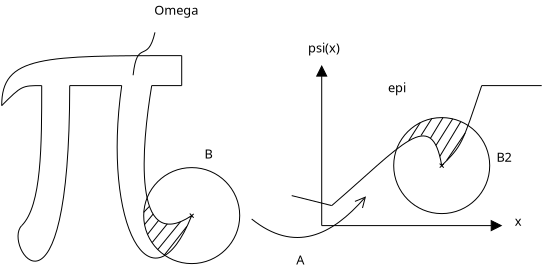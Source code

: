 <?xml version="1.0" encoding="UTF-8"?>
<dia:diagram xmlns:dia="http://www.lysator.liu.se/~alla/dia/">
  <dia:layer name="Bakgrund" visible="true" connectable="true" active="true">
    <dia:object type="Standard - BezierLine" version="0" id="O0">
      <dia:attribute name="obj_pos">
        <dia:point val="1,-9"/>
      </dia:attribute>
      <dia:attribute name="obj_bb">
        <dia:rectangle val="0.975,-11.525;10.025,-8.975"/>
      </dia:attribute>
      <dia:attribute name="bez_points">
        <dia:point val="1,-9"/>
        <dia:point val="1,-11.5"/>
        <dia:point val="3,-11.5"/>
        <dia:point val="10,-11.5"/>
      </dia:attribute>
      <dia:attribute name="corner_types">
        <dia:enum val="0"/>
        <dia:enum val="0"/>
      </dia:attribute>
      <dia:attribute name="line_width">
        <dia:real val="0.05"/>
      </dia:attribute>
    </dia:object>
    <dia:object type="Standard - BezierLine" version="0" id="O1">
      <dia:attribute name="obj_pos">
        <dia:point val="1,-9"/>
      </dia:attribute>
      <dia:attribute name="obj_bb">
        <dia:rectangle val="0.965,-10.025;3.025,-8.965"/>
      </dia:attribute>
      <dia:attribute name="bez_points">
        <dia:point val="1,-9"/>
        <dia:point val="2,-10"/>
        <dia:point val="2.004,-10"/>
        <dia:point val="3,-10"/>
      </dia:attribute>
      <dia:attribute name="corner_types">
        <dia:enum val="0"/>
        <dia:enum val="0"/>
      </dia:attribute>
      <dia:attribute name="line_width">
        <dia:real val="0.05"/>
      </dia:attribute>
    </dia:object>
    <dia:object type="Standard - BezierLine" version="0" id="O2">
      <dia:attribute name="obj_pos">
        <dia:point val="3,-10"/>
      </dia:attribute>
      <dia:attribute name="obj_bb">
        <dia:rectangle val="1.965,-10.025;3.025,-2.965"/>
      </dia:attribute>
      <dia:attribute name="bez_points">
        <dia:point val="3,-10"/>
        <dia:point val="3,-7"/>
        <dia:point val="3,-4"/>
        <dia:point val="2,-3"/>
      </dia:attribute>
      <dia:attribute name="corner_types">
        <dia:enum val="0"/>
        <dia:enum val="0"/>
      </dia:attribute>
      <dia:attribute name="line_width">
        <dia:real val="0.05"/>
      </dia:attribute>
    </dia:object>
    <dia:object type="Standard - BezierLine" version="0" id="O3">
      <dia:attribute name="obj_pos">
        <dia:point val="2,-3"/>
      </dia:attribute>
      <dia:attribute name="obj_bb">
        <dia:rectangle val="1.791,-10.025;4.425,-1.197"/>
      </dia:attribute>
      <dia:attribute name="bez_points">
        <dia:point val="2,-3"/>
        <dia:point val="1,-2"/>
        <dia:point val="4.4,3"/>
        <dia:point val="4.4,-10"/>
      </dia:attribute>
      <dia:attribute name="corner_types">
        <dia:enum val="0"/>
        <dia:enum val="0"/>
      </dia:attribute>
      <dia:attribute name="line_width">
        <dia:real val="0.05"/>
      </dia:attribute>
    </dia:object>
    <dia:object type="Standard - Line" version="0" id="O4">
      <dia:attribute name="obj_pos">
        <dia:point val="4.4,-10"/>
      </dia:attribute>
      <dia:attribute name="obj_bb">
        <dia:rectangle val="4.375,-10.025;7.025,-9.975"/>
      </dia:attribute>
      <dia:attribute name="conn_endpoints">
        <dia:point val="4.4,-10"/>
        <dia:point val="7,-10"/>
      </dia:attribute>
      <dia:attribute name="numcp">
        <dia:int val="1"/>
      </dia:attribute>
      <dia:attribute name="line_width">
        <dia:real val="0.05"/>
      </dia:attribute>
    </dia:object>
    <dia:object type="Standard - BezierLine" version="0" id="O5">
      <dia:attribute name="obj_pos">
        <dia:point val="7,-10"/>
      </dia:attribute>
      <dia:attribute name="obj_bb">
        <dia:rectangle val="6.747,-10.028;10.533,-1.351"/>
      </dia:attribute>
      <dia:attribute name="bez_points">
        <dia:point val="7,-10"/>
        <dia:point val="6,-3"/>
        <dia:point val="8.5,1.5"/>
        <dia:point val="10.5,-3.5"/>
      </dia:attribute>
      <dia:attribute name="corner_types">
        <dia:enum val="0"/>
        <dia:enum val="0"/>
      </dia:attribute>
      <dia:attribute name="line_width">
        <dia:real val="0.05"/>
      </dia:attribute>
    </dia:object>
    <dia:object type="Standard - BezierLine" version="0" id="O6">
      <dia:attribute name="obj_pos">
        <dia:point val="8.5,-10"/>
      </dia:attribute>
      <dia:attribute name="obj_bb">
        <dia:rectangle val="8.097,-10.029;10.535,-3.047"/>
      </dia:attribute>
      <dia:attribute name="bez_points">
        <dia:point val="8.5,-10"/>
        <dia:point val="8,-7"/>
        <dia:point val="7.5,-1.5"/>
        <dia:point val="10.5,-3.5"/>
      </dia:attribute>
      <dia:attribute name="corner_types">
        <dia:enum val="0"/>
        <dia:enum val="0"/>
      </dia:attribute>
      <dia:attribute name="line_width">
        <dia:real val="0.05"/>
      </dia:attribute>
    </dia:object>
    <dia:object type="Standard - Line" version="0" id="O7">
      <dia:attribute name="obj_pos">
        <dia:point val="8.5,-10"/>
      </dia:attribute>
      <dia:attribute name="obj_bb">
        <dia:rectangle val="8.475,-10.025;10.025,-9.975"/>
      </dia:attribute>
      <dia:attribute name="conn_endpoints">
        <dia:point val="8.5,-10"/>
        <dia:point val="10,-10"/>
      </dia:attribute>
      <dia:attribute name="numcp">
        <dia:int val="1"/>
      </dia:attribute>
      <dia:attribute name="line_width">
        <dia:real val="0.05"/>
      </dia:attribute>
    </dia:object>
    <dia:object type="Standard - Line" version="0" id="O8">
      <dia:attribute name="obj_pos">
        <dia:point val="10,-10"/>
      </dia:attribute>
      <dia:attribute name="obj_bb">
        <dia:rectangle val="9.975,-11.525;10.025,-9.975"/>
      </dia:attribute>
      <dia:attribute name="conn_endpoints">
        <dia:point val="10,-10"/>
        <dia:point val="10,-11.5"/>
      </dia:attribute>
      <dia:attribute name="numcp">
        <dia:int val="1"/>
      </dia:attribute>
      <dia:attribute name="line_width">
        <dia:real val="0.05"/>
      </dia:attribute>
    </dia:object>
    <dia:object type="Standard - Ellipse" version="0" id="O9">
      <dia:attribute name="obj_pos">
        <dia:point val="8.1,-5.9"/>
      </dia:attribute>
      <dia:attribute name="obj_bb">
        <dia:rectangle val="8.075,-5.925;12.925,-1.075"/>
      </dia:attribute>
      <dia:attribute name="elem_corner">
        <dia:point val="8.1,-5.9"/>
      </dia:attribute>
      <dia:attribute name="elem_width">
        <dia:real val="4.8"/>
      </dia:attribute>
      <dia:attribute name="elem_height">
        <dia:real val="4.8"/>
      </dia:attribute>
      <dia:attribute name="border_width">
        <dia:real val="0.05"/>
      </dia:attribute>
      <dia:attribute name="show_background">
        <dia:boolean val="false"/>
      </dia:attribute>
    </dia:object>
    <dia:object type="Standard - Line" version="0" id="O10">
      <dia:attribute name="obj_pos">
        <dia:point val="17,-3"/>
      </dia:attribute>
      <dia:attribute name="obj_bb">
        <dia:rectangle val="16.709,-11.031;17.291,-2.975"/>
      </dia:attribute>
      <dia:attribute name="conn_endpoints">
        <dia:point val="17,-3"/>
        <dia:point val="17,-11"/>
      </dia:attribute>
      <dia:attribute name="numcp">
        <dia:int val="1"/>
      </dia:attribute>
      <dia:attribute name="line_width">
        <dia:real val="0.05"/>
      </dia:attribute>
      <dia:attribute name="end_arrow">
        <dia:enum val="3"/>
      </dia:attribute>
      <dia:attribute name="end_arrow_length">
        <dia:real val="0.5"/>
      </dia:attribute>
      <dia:attribute name="end_arrow_width">
        <dia:real val="0.5"/>
      </dia:attribute>
    </dia:object>
    <dia:object type="Standard - Line" version="0" id="O11">
      <dia:attribute name="obj_pos">
        <dia:point val="17,-3"/>
      </dia:attribute>
      <dia:attribute name="obj_bb">
        <dia:rectangle val="16.975,-3.29;26.031,-2.71"/>
      </dia:attribute>
      <dia:attribute name="conn_endpoints">
        <dia:point val="17,-3"/>
        <dia:point val="26,-3"/>
      </dia:attribute>
      <dia:attribute name="numcp">
        <dia:int val="1"/>
      </dia:attribute>
      <dia:attribute name="line_width">
        <dia:real val="0.05"/>
      </dia:attribute>
      <dia:attribute name="end_arrow">
        <dia:enum val="3"/>
      </dia:attribute>
      <dia:attribute name="end_arrow_length">
        <dia:real val="0.5"/>
      </dia:attribute>
      <dia:attribute name="end_arrow_width">
        <dia:real val="0.5"/>
      </dia:attribute>
    </dia:object>
    <dia:object type="Standard - BezierLine" version="0" id="O12">
      <dia:attribute name="obj_pos">
        <dia:point val="17.5,-4"/>
      </dia:attribute>
      <dia:attribute name="obj_bb">
        <dia:rectangle val="17.465,-7.509;23.029,-3.965"/>
      </dia:attribute>
      <dia:attribute name="bez_points">
        <dia:point val="17.5,-4"/>
        <dia:point val="21,-7"/>
        <dia:point val="22.5,-9"/>
        <dia:point val="23,-6"/>
      </dia:attribute>
      <dia:attribute name="corner_types">
        <dia:enum val="0"/>
        <dia:enum val="0"/>
      </dia:attribute>
      <dia:attribute name="line_width">
        <dia:real val="0.05"/>
      </dia:attribute>
    </dia:object>
    <dia:object type="Standard - BezierLine" version="0" id="O13">
      <dia:attribute name="obj_pos">
        <dia:point val="23,-6"/>
      </dia:attribute>
      <dia:attribute name="obj_bb">
        <dia:rectangle val="22.965,-10.032;25.032,-5.965"/>
      </dia:attribute>
      <dia:attribute name="bez_points">
        <dia:point val="23,-6"/>
        <dia:point val="24,-7"/>
        <dia:point val="24,-7"/>
        <dia:point val="25,-10"/>
      </dia:attribute>
      <dia:attribute name="corner_types">
        <dia:enum val="0"/>
        <dia:enum val="0"/>
      </dia:attribute>
      <dia:attribute name="line_width">
        <dia:real val="0.05"/>
      </dia:attribute>
    </dia:object>
    <dia:object type="Standard - BezierLine" version="0" id="O14">
      <dia:attribute name="obj_pos">
        <dia:point val="13.498,-3.329"/>
      </dia:attribute>
      <dia:attribute name="obj_bb">
        <dia:rectangle val="13.463,-4.464;19.216,-2.38"/>
      </dia:attribute>
      <dia:attribute name="bez_points">
        <dia:point val="13.498,-3.329"/>
        <dia:point val="15.642,-1.605"/>
        <dia:point val="17.492,-2.488"/>
        <dia:point val="19.216,-4.464"/>
      </dia:attribute>
      <dia:attribute name="corner_types">
        <dia:enum val="0"/>
        <dia:enum val="0"/>
      </dia:attribute>
      <dia:attribute name="line_width">
        <dia:real val="0.05"/>
      </dia:attribute>
      <dia:attribute name="end_arrow">
        <dia:enum val="1"/>
      </dia:attribute>
      <dia:attribute name="end_arrow_length">
        <dia:real val="0.5"/>
      </dia:attribute>
      <dia:attribute name="end_arrow_width">
        <dia:real val="0.5"/>
      </dia:attribute>
    </dia:object>
    <dia:object type="Standard - BezierLine" version="0" id="O15">
      <dia:attribute name="obj_pos">
        <dia:point val="7.57,-10.518"/>
      </dia:attribute>
      <dia:attribute name="obj_bb">
        <dia:rectangle val="7.542,-12.693;8.693,-10.491"/>
      </dia:attribute>
      <dia:attribute name="bez_points">
        <dia:point val="7.57,-10.518"/>
        <dia:point val="7.78,-12.41"/>
        <dia:point val="8.285,-11.023"/>
        <dia:point val="8.663,-12.662"/>
      </dia:attribute>
      <dia:attribute name="corner_types">
        <dia:enum val="0"/>
        <dia:enum val="0"/>
      </dia:attribute>
      <dia:attribute name="line_width">
        <dia:real val="0.05"/>
      </dia:attribute>
    </dia:object>
    <dia:object type="Standard - Text" version="1" id="O16">
      <dia:attribute name="obj_pos">
        <dia:point val="8.621,-13.545"/>
      </dia:attribute>
      <dia:attribute name="obj_bb">
        <dia:rectangle val="8.621,-14.158;10.955,-13.357"/>
      </dia:attribute>
      <dia:attribute name="text">
        <dia:composite type="text">
          <dia:attribute name="string">
            <dia:string>#Omega#</dia:string>
          </dia:attribute>
          <dia:attribute name="font">
            <dia:font family="sans" style="0" name="Helvetica"/>
          </dia:attribute>
          <dia:attribute name="height">
            <dia:real val="0.8"/>
          </dia:attribute>
          <dia:attribute name="pos">
            <dia:point val="8.621,-13.545"/>
          </dia:attribute>
          <dia:attribute name="color">
            <dia:color val="#000000ff"/>
          </dia:attribute>
          <dia:attribute name="alignment">
            <dia:enum val="0"/>
          </dia:attribute>
        </dia:composite>
      </dia:attribute>
      <dia:attribute name="valign">
        <dia:enum val="3"/>
      </dia:attribute>
    </dia:object>
    <dia:object type="Standard - Text" version="1" id="O17">
      <dia:attribute name="obj_pos">
        <dia:point val="15.726,-1.059"/>
      </dia:attribute>
      <dia:attribute name="obj_bb">
        <dia:rectangle val="15.726,-1.653;16.164,-0.908"/>
      </dia:attribute>
      <dia:attribute name="text">
        <dia:composite type="text">
          <dia:attribute name="string">
            <dia:string>#A#</dia:string>
          </dia:attribute>
          <dia:attribute name="font">
            <dia:font family="sans" style="0" name="Helvetica"/>
          </dia:attribute>
          <dia:attribute name="height">
            <dia:real val="0.8"/>
          </dia:attribute>
          <dia:attribute name="pos">
            <dia:point val="15.726,-1.059"/>
          </dia:attribute>
          <dia:attribute name="color">
            <dia:color val="#000000ff"/>
          </dia:attribute>
          <dia:attribute name="alignment">
            <dia:enum val="0"/>
          </dia:attribute>
        </dia:composite>
      </dia:attribute>
      <dia:attribute name="valign">
        <dia:enum val="3"/>
      </dia:attribute>
    </dia:object>
    <dia:object type="Standard - Text" version="1" id="O18">
      <dia:attribute name="obj_pos">
        <dia:point val="11.14,-6.357"/>
      </dia:attribute>
      <dia:attribute name="obj_bb">
        <dia:rectangle val="11.14,-6.951;11.58,-6.206"/>
      </dia:attribute>
      <dia:attribute name="text">
        <dia:composite type="text">
          <dia:attribute name="string">
            <dia:string>#B#</dia:string>
          </dia:attribute>
          <dia:attribute name="font">
            <dia:font family="sans" style="0" name="Helvetica"/>
          </dia:attribute>
          <dia:attribute name="height">
            <dia:real val="0.8"/>
          </dia:attribute>
          <dia:attribute name="pos">
            <dia:point val="11.14,-6.357"/>
          </dia:attribute>
          <dia:attribute name="color">
            <dia:color val="#000000ff"/>
          </dia:attribute>
          <dia:attribute name="alignment">
            <dia:enum val="0"/>
          </dia:attribute>
        </dia:composite>
      </dia:attribute>
      <dia:attribute name="valign">
        <dia:enum val="3"/>
      </dia:attribute>
    </dia:object>
    <dia:object type="Standard - Line" version="0" id="O19">
      <dia:attribute name="obj_pos">
        <dia:point val="25,-10"/>
      </dia:attribute>
      <dia:attribute name="obj_bb">
        <dia:rectangle val="24.975,-10.025;28.025,-9.975"/>
      </dia:attribute>
      <dia:attribute name="conn_endpoints">
        <dia:point val="25,-10"/>
        <dia:point val="28,-10"/>
      </dia:attribute>
      <dia:attribute name="numcp">
        <dia:int val="1"/>
      </dia:attribute>
      <dia:attribute name="line_width">
        <dia:real val="0.05"/>
      </dia:attribute>
    </dia:object>
    <dia:object type="Standard - Text" version="1" id="O20">
      <dia:attribute name="obj_pos">
        <dia:point val="20.319,-9.671"/>
      </dia:attribute>
      <dia:attribute name="obj_bb">
        <dia:rectangle val="20.319,-10.265;21.294,-9.52"/>
      </dia:attribute>
      <dia:attribute name="text">
        <dia:composite type="text">
          <dia:attribute name="string">
            <dia:string>#epi#</dia:string>
          </dia:attribute>
          <dia:attribute name="font">
            <dia:font family="sans" style="0" name="Helvetica"/>
          </dia:attribute>
          <dia:attribute name="height">
            <dia:real val="0.8"/>
          </dia:attribute>
          <dia:attribute name="pos">
            <dia:point val="20.319,-9.671"/>
          </dia:attribute>
          <dia:attribute name="color">
            <dia:color val="#000000ff"/>
          </dia:attribute>
          <dia:attribute name="alignment">
            <dia:enum val="0"/>
          </dia:attribute>
        </dia:composite>
      </dia:attribute>
      <dia:attribute name="valign">
        <dia:enum val="3"/>
      </dia:attribute>
    </dia:object>
    <dia:object type="Standard - Text" version="1" id="O21">
      <dia:attribute name="obj_pos">
        <dia:point val="26.658,-2.993"/>
      </dia:attribute>
      <dia:attribute name="obj_bb">
        <dia:rectangle val="26.658,-3.587;27.035,-2.842"/>
      </dia:attribute>
      <dia:attribute name="text">
        <dia:composite type="text">
          <dia:attribute name="string">
            <dia:string>#x#</dia:string>
          </dia:attribute>
          <dia:attribute name="font">
            <dia:font family="sans" style="0" name="Helvetica"/>
          </dia:attribute>
          <dia:attribute name="height">
            <dia:real val="0.8"/>
          </dia:attribute>
          <dia:attribute name="pos">
            <dia:point val="26.658,-2.993"/>
          </dia:attribute>
          <dia:attribute name="color">
            <dia:color val="#000000ff"/>
          </dia:attribute>
          <dia:attribute name="alignment">
            <dia:enum val="0"/>
          </dia:attribute>
        </dia:composite>
      </dia:attribute>
      <dia:attribute name="valign">
        <dia:enum val="3"/>
      </dia:attribute>
    </dia:object>
    <dia:object type="Standard - Text" version="1" id="O22">
      <dia:attribute name="obj_pos">
        <dia:point val="16.315,-11.653"/>
      </dia:attribute>
      <dia:attribute name="obj_bb">
        <dia:rectangle val="16.315,-12.248;18.108,-11.502"/>
      </dia:attribute>
      <dia:attribute name="text">
        <dia:composite type="text">
          <dia:attribute name="string">
            <dia:string>#psi(x)#</dia:string>
          </dia:attribute>
          <dia:attribute name="font">
            <dia:font family="sans" style="0" name="Helvetica"/>
          </dia:attribute>
          <dia:attribute name="height">
            <dia:real val="0.8"/>
          </dia:attribute>
          <dia:attribute name="pos">
            <dia:point val="16.315,-11.653"/>
          </dia:attribute>
          <dia:attribute name="color">
            <dia:color val="#000000ff"/>
          </dia:attribute>
          <dia:attribute name="alignment">
            <dia:enum val="0"/>
          </dia:attribute>
        </dia:composite>
      </dia:attribute>
      <dia:attribute name="valign">
        <dia:enum val="3"/>
      </dia:attribute>
    </dia:object>
    <dia:object type="Standard - Ellipse" version="0" id="O23">
      <dia:attribute name="obj_pos">
        <dia:point val="20.6,-8.4"/>
      </dia:attribute>
      <dia:attribute name="obj_bb">
        <dia:rectangle val="20.575,-8.425;25.425,-3.575"/>
      </dia:attribute>
      <dia:attribute name="elem_corner">
        <dia:point val="20.6,-8.4"/>
      </dia:attribute>
      <dia:attribute name="elem_width">
        <dia:real val="4.8"/>
      </dia:attribute>
      <dia:attribute name="elem_height">
        <dia:real val="4.8"/>
      </dia:attribute>
      <dia:attribute name="border_width">
        <dia:real val="0.05"/>
      </dia:attribute>
      <dia:attribute name="show_background">
        <dia:boolean val="false"/>
      </dia:attribute>
    </dia:object>
    <dia:object type="Standard - Line" version="0" id="O24">
      <dia:attribute name="obj_pos">
        <dia:point val="17.5,-4"/>
      </dia:attribute>
      <dia:attribute name="obj_bb">
        <dia:rectangle val="15.47,-4.53;17.53,-3.97"/>
      </dia:attribute>
      <dia:attribute name="conn_endpoints">
        <dia:point val="17.5,-4"/>
        <dia:point val="15.5,-4.5"/>
      </dia:attribute>
      <dia:attribute name="numcp">
        <dia:int val="1"/>
      </dia:attribute>
      <dia:attribute name="line_width">
        <dia:real val="0.05"/>
      </dia:attribute>
    </dia:object>
    <dia:object type="Standard - Line" version="0" id="O25">
      <dia:attribute name="obj_pos">
        <dia:point val="8.803,-1.803"/>
      </dia:attribute>
      <dia:attribute name="obj_bb">
        <dia:rectangle val="8.768,-3.232;9.978,-1.768"/>
      </dia:attribute>
      <dia:attribute name="conn_endpoints">
        <dia:point val="8.803,-1.803"/>
        <dia:point val="9.942,-3.197"/>
      </dia:attribute>
      <dia:attribute name="numcp">
        <dia:int val="1"/>
      </dia:attribute>
      <dia:attribute name="line_width">
        <dia:real val="0.05"/>
      </dia:attribute>
      <dia:connections>
        <dia:connection handle="0" to="O9" connection="5"/>
      </dia:connections>
    </dia:object>
    <dia:object type="Standard - Line" version="0" id="O26">
      <dia:attribute name="obj_pos">
        <dia:point val="8.525,-2.154"/>
      </dia:attribute>
      <dia:attribute name="obj_bb">
        <dia:rectangle val="8.49,-3.123;9.316,-2.119"/>
      </dia:attribute>
      <dia:attribute name="conn_endpoints">
        <dia:point val="8.525,-2.154"/>
        <dia:point val="9.281,-3.088"/>
      </dia:attribute>
      <dia:attribute name="numcp">
        <dia:int val="1"/>
      </dia:attribute>
      <dia:attribute name="line_width">
        <dia:real val="0.05"/>
      </dia:attribute>
    </dia:object>
    <dia:object type="Standard - Line" version="0" id="O27">
      <dia:attribute name="obj_pos">
        <dia:point val="8.293,-2.563"/>
      </dia:attribute>
      <dia:attribute name="obj_bb">
        <dia:rectangle val="8.258,-3.307;8.887,-2.528"/>
      </dia:attribute>
      <dia:attribute name="conn_endpoints">
        <dia:point val="8.293,-2.563"/>
        <dia:point val="8.852,-3.272"/>
      </dia:attribute>
      <dia:attribute name="numcp">
        <dia:int val="1"/>
      </dia:attribute>
      <dia:attribute name="line_width">
        <dia:real val="0.05"/>
      </dia:attribute>
    </dia:object>
    <dia:object type="Standard - Line" version="0" id="O28">
      <dia:attribute name="obj_pos">
        <dia:point val="8.143,-3.053"/>
      </dia:attribute>
      <dia:attribute name="obj_bb">
        <dia:rectangle val="8.108,-3.613;8.608,-3.018"/>
      </dia:attribute>
      <dia:attribute name="conn_endpoints">
        <dia:point val="8.143,-3.053"/>
        <dia:point val="8.572,-3.578"/>
      </dia:attribute>
      <dia:attribute name="numcp">
        <dia:int val="1"/>
      </dia:attribute>
      <dia:attribute name="line_width">
        <dia:real val="0.05"/>
      </dia:attribute>
    </dia:object>
    <dia:object type="Standard - Line" version="0" id="O29">
      <dia:attribute name="obj_pos">
        <dia:point val="9.125,-1.52"/>
      </dia:attribute>
      <dia:attribute name="obj_bb">
        <dia:rectangle val="9.089,-2.993;10.291,-1.485"/>
      </dia:attribute>
      <dia:attribute name="conn_endpoints">
        <dia:point val="9.125,-1.52"/>
        <dia:point val="10.256,-2.958"/>
      </dia:attribute>
      <dia:attribute name="numcp">
        <dia:int val="1"/>
      </dia:attribute>
      <dia:attribute name="line_width">
        <dia:real val="0.05"/>
      </dia:attribute>
    </dia:object>
    <dia:object type="Standard - Line" version="0" id="O30">
      <dia:attribute name="obj_pos">
        <dia:point val="8.095,-3.66"/>
      </dia:attribute>
      <dia:attribute name="obj_bb">
        <dia:rectangle val="8.06,-3.988;8.41,-3.625"/>
      </dia:attribute>
      <dia:attribute name="conn_endpoints">
        <dia:point val="8.095,-3.66"/>
        <dia:point val="8.375,-3.953"/>
      </dia:attribute>
      <dia:attribute name="numcp">
        <dia:int val="1"/>
      </dia:attribute>
      <dia:attribute name="line_width">
        <dia:real val="0.05"/>
      </dia:attribute>
    </dia:object>
    <dia:object type="Standard - Line" version="0" id="O31">
      <dia:attribute name="obj_pos">
        <dia:point val="23.25,-6.264"/>
      </dia:attribute>
      <dia:attribute name="obj_bb">
        <dia:rectangle val="23.216,-7.659;24.207,-6.229"/>
      </dia:attribute>
      <dia:attribute name="conn_endpoints">
        <dia:point val="23.25,-6.264"/>
        <dia:point val="24.173,-7.624"/>
      </dia:attribute>
      <dia:attribute name="numcp">
        <dia:int val="1"/>
      </dia:attribute>
      <dia:attribute name="line_width">
        <dia:real val="0.05"/>
      </dia:attribute>
    </dia:object>
    <dia:object type="Standard - Line" version="0" id="O32">
      <dia:attribute name="obj_pos">
        <dia:point val="22.906,-6.463"/>
      </dia:attribute>
      <dia:attribute name="obj_bb">
        <dia:rectangle val="22.872,-8.225;23.983,-6.429"/>
      </dia:attribute>
      <dia:attribute name="conn_endpoints">
        <dia:point val="22.906,-6.463"/>
        <dia:point val="23.949,-8.191"/>
      </dia:attribute>
      <dia:attribute name="numcp">
        <dia:int val="1"/>
      </dia:attribute>
      <dia:attribute name="line_width">
        <dia:real val="0.05"/>
      </dia:attribute>
    </dia:object>
    <dia:object type="Standard - Line" version="0" id="O33">
      <dia:attribute name="obj_pos">
        <dia:point val="22.711,-7.006"/>
      </dia:attribute>
      <dia:attribute name="obj_bb">
        <dia:rectangle val="22.677,-8.376;23.585,-6.972"/>
      </dia:attribute>
      <dia:attribute name="conn_endpoints">
        <dia:point val="22.711,-7.006"/>
        <dia:point val="23.551,-8.341"/>
      </dia:attribute>
      <dia:attribute name="numcp">
        <dia:int val="1"/>
      </dia:attribute>
      <dia:attribute name="line_width">
        <dia:real val="0.05"/>
      </dia:attribute>
    </dia:object>
    <dia:object type="Standard - Line" version="0" id="O34">
      <dia:attribute name="obj_pos">
        <dia:point val="22.438,-7.367"/>
      </dia:attribute>
      <dia:attribute name="obj_bb">
        <dia:rectangle val="22.404,-8.437;23.098,-7.333"/>
      </dia:attribute>
      <dia:attribute name="conn_endpoints">
        <dia:point val="22.438,-7.367"/>
        <dia:point val="23.064,-8.402"/>
      </dia:attribute>
      <dia:attribute name="numcp">
        <dia:int val="1"/>
      </dia:attribute>
      <dia:attribute name="line_width">
        <dia:real val="0.05"/>
      </dia:attribute>
    </dia:object>
    <dia:object type="Standard - Line" version="0" id="O35">
      <dia:attribute name="obj_pos">
        <dia:point val="21.965,-7.504"/>
      </dia:attribute>
      <dia:attribute name="obj_bb">
        <dia:rectangle val="21.931,-8.384;22.536,-7.469"/>
      </dia:attribute>
      <dia:attribute name="conn_endpoints">
        <dia:point val="21.965,-7.504"/>
        <dia:point val="22.502,-8.35"/>
      </dia:attribute>
      <dia:attribute name="numcp">
        <dia:int val="1"/>
      </dia:attribute>
      <dia:attribute name="line_width">
        <dia:real val="0.05"/>
      </dia:attribute>
    </dia:object>
    <dia:object type="Standard - Line" version="0" id="O36">
      <dia:attribute name="obj_pos">
        <dia:point val="21.345,-7.241"/>
      </dia:attribute>
      <dia:attribute name="obj_bb">
        <dia:rectangle val="21.311,-8.184;21.963,-7.206"/>
      </dia:attribute>
      <dia:attribute name="conn_endpoints">
        <dia:point val="21.345,-7.241"/>
        <dia:point val="21.929,-8.15"/>
      </dia:attribute>
      <dia:attribute name="numcp">
        <dia:int val="1"/>
      </dia:attribute>
      <dia:attribute name="line_width">
        <dia:real val="0.05"/>
      </dia:attribute>
    </dia:object>
    <dia:object type="Standard - Line" version="0" id="O37">
      <dia:attribute name="obj_pos">
        <dia:point val="10.404,-3.604"/>
      </dia:attribute>
      <dia:attribute name="obj_bb">
        <dia:rectangle val="10.369,-3.639;10.631,-3.356"/>
      </dia:attribute>
      <dia:attribute name="conn_endpoints">
        <dia:point val="10.404,-3.604"/>
        <dia:point val="10.596,-3.392"/>
      </dia:attribute>
      <dia:attribute name="numcp">
        <dia:int val="1"/>
      </dia:attribute>
      <dia:attribute name="line_width">
        <dia:real val="0.05"/>
      </dia:attribute>
    </dia:object>
    <dia:object type="Standard - Line" version="0" id="O38">
      <dia:attribute name="obj_pos">
        <dia:point val="10.401,-3.406"/>
      </dia:attribute>
      <dia:attribute name="obj_bb">
        <dia:rectangle val="10.366,-3.622;10.634,-3.371"/>
      </dia:attribute>
      <dia:attribute name="conn_endpoints">
        <dia:point val="10.401,-3.406"/>
        <dia:point val="10.599,-3.586"/>
      </dia:attribute>
      <dia:attribute name="numcp">
        <dia:int val="1"/>
      </dia:attribute>
      <dia:attribute name="line_width">
        <dia:real val="0.05"/>
      </dia:attribute>
    </dia:object>
    <dia:object type="Standard - Line" version="0" id="O39">
      <dia:attribute name="obj_pos">
        <dia:point val="22.897,-6.1"/>
      </dia:attribute>
      <dia:attribute name="obj_bb">
        <dia:rectangle val="22.862,-6.136;23.137,-5.86"/>
      </dia:attribute>
      <dia:attribute name="conn_endpoints">
        <dia:point val="22.897,-6.1"/>
        <dia:point val="23.102,-5.896"/>
      </dia:attribute>
      <dia:attribute name="numcp">
        <dia:int val="1"/>
      </dia:attribute>
      <dia:attribute name="line_width">
        <dia:real val="0.05"/>
      </dia:attribute>
    </dia:object>
    <dia:object type="Standard - Line" version="0" id="O40">
      <dia:attribute name="obj_pos">
        <dia:point val="22.901,-5.899"/>
      </dia:attribute>
      <dia:attribute name="obj_bb">
        <dia:rectangle val="22.865,-6.129;23.14,-5.864"/>
      </dia:attribute>
      <dia:attribute name="conn_endpoints">
        <dia:point val="22.901,-5.899"/>
        <dia:point val="23.105,-6.093"/>
      </dia:attribute>
      <dia:attribute name="numcp">
        <dia:int val="1"/>
      </dia:attribute>
      <dia:attribute name="line_width">
        <dia:real val="0.05"/>
      </dia:attribute>
    </dia:object>
    <dia:object type="Standard - Text" version="1" id="O41">
      <dia:attribute name="obj_pos">
        <dia:point val="25.743,-6.196"/>
      </dia:attribute>
      <dia:attribute name="obj_bb">
        <dia:rectangle val="25.743,-6.808;26.609,-6.008"/>
      </dia:attribute>
      <dia:attribute name="text">
        <dia:composite type="text">
          <dia:attribute name="string">
            <dia:string>#B2#</dia:string>
          </dia:attribute>
          <dia:attribute name="font">
            <dia:font family="sans" style="0" name="Helvetica"/>
          </dia:attribute>
          <dia:attribute name="height">
            <dia:real val="0.8"/>
          </dia:attribute>
          <dia:attribute name="pos">
            <dia:point val="25.743,-6.196"/>
          </dia:attribute>
          <dia:attribute name="color">
            <dia:color val="#000000ff"/>
          </dia:attribute>
          <dia:attribute name="alignment">
            <dia:enum val="0"/>
          </dia:attribute>
        </dia:composite>
      </dia:attribute>
      <dia:attribute name="valign">
        <dia:enum val="3"/>
      </dia:attribute>
    </dia:object>
  </dia:layer>
</dia:diagram>
